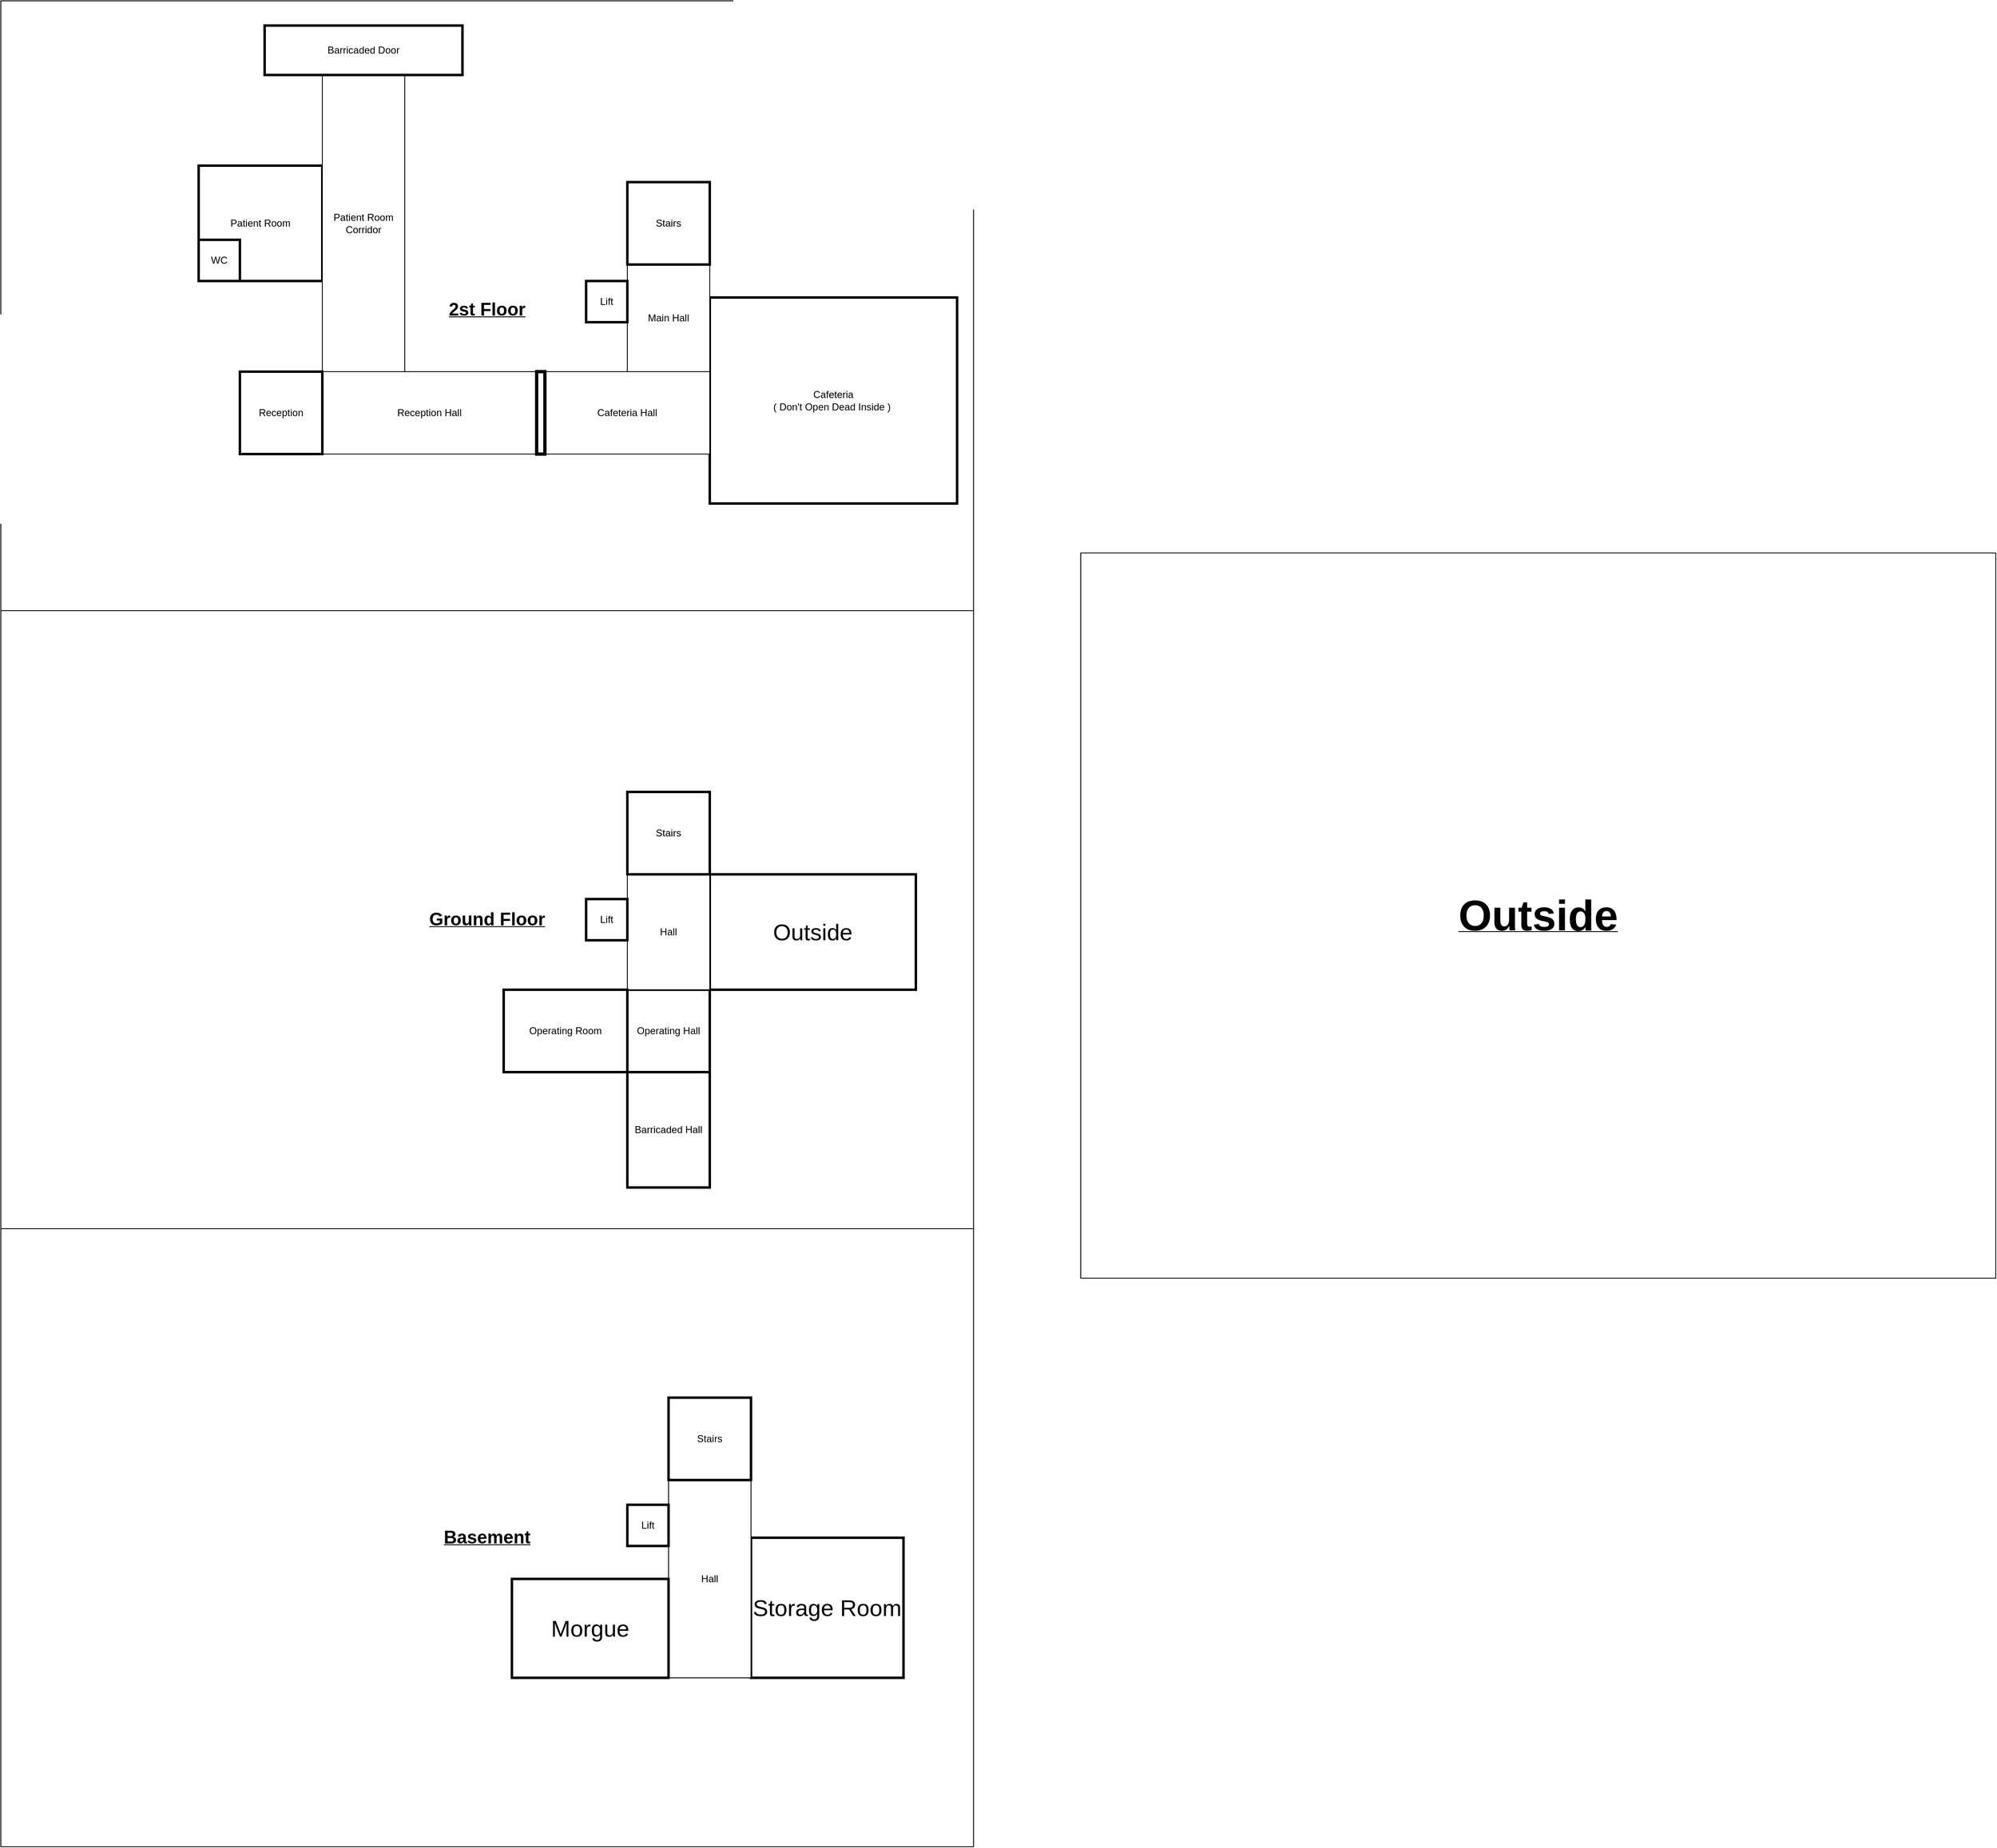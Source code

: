 <mxfile>
    <diagram id="HbglKBi4Yc2wCjJZtuF5" name="Page-1">
        <mxGraphModel dx="2770" dy="2670" grid="1" gridSize="10" guides="1" tooltips="1" connect="1" arrows="1" fold="1" page="1" pageScale="1" pageWidth="850" pageHeight="1100" math="0" shadow="0">
            <root>
                <mxCell id="0"/>
                <mxCell id="1" parent="0"/>
                <mxCell id="2" value="&lt;b&gt;&lt;u&gt;&lt;font style=&quot;font-size: 22px;&quot;&gt;2st Floor&lt;/font&gt;&lt;/u&gt;&lt;/b&gt;" style="rounded=0;whiteSpace=wrap;html=1;" parent="1" vertex="1">
                    <mxGeometry x="-260" y="10" width="1180" height="750" as="geometry"/>
                </mxCell>
                <mxCell id="3" value="&lt;div&gt;Patient Room&lt;/div&gt;" style="rounded=0;whiteSpace=wrap;html=1;strokeWidth=3;glass=0;shadow=0;" parent="1" vertex="1">
                    <mxGeometry x="-20" y="210" width="150" height="140" as="geometry"/>
                </mxCell>
                <mxCell id="4" value="&lt;div&gt;Patient Room&lt;/div&gt;Corridor" style="rounded=0;whiteSpace=wrap;html=1;direction=south;strokeWidth=1;" parent="1" vertex="1">
                    <mxGeometry x="130" y="100" width="100" height="360" as="geometry"/>
                </mxCell>
                <mxCell id="5" value="Reception Hall" style="rounded=0;whiteSpace=wrap;html=1;strokeWidth=1;" parent="1" vertex="1">
                    <mxGeometry x="130" y="460" width="260" height="100" as="geometry"/>
                </mxCell>
                <mxCell id="6" value="Reception" style="rounded=0;whiteSpace=wrap;html=1;strokeWidth=3;" parent="1" vertex="1">
                    <mxGeometry x="30" y="460" width="100" height="100" as="geometry"/>
                </mxCell>
                <mxCell id="7" value="Cafeteria&lt;div&gt;( Don&#39;t Open Dead Inside )&amp;nbsp;&lt;/div&gt;" style="rounded=0;whiteSpace=wrap;html=1;strokeWidth=3;" parent="1" vertex="1">
                    <mxGeometry x="600" y="370" width="300" height="250" as="geometry"/>
                </mxCell>
                <mxCell id="9" value="WC" style="rounded=0;whiteSpace=wrap;html=1;strokeWidth=3;" parent="1" vertex="1">
                    <mxGeometry x="-20" y="300" width="50" height="50" as="geometry"/>
                </mxCell>
                <mxCell id="11" value="Main Hall" style="rounded=0;whiteSpace=wrap;html=1;direction=south;" parent="1" vertex="1">
                    <mxGeometry x="500" y="330" width="100" height="130" as="geometry"/>
                </mxCell>
                <mxCell id="13" value="Lift" style="rounded=0;whiteSpace=wrap;html=1;strokeWidth=3;" parent="1" vertex="1">
                    <mxGeometry x="450" y="350" width="50" height="50" as="geometry"/>
                </mxCell>
                <mxCell id="14" value="Barricaded Door" style="rounded=0;whiteSpace=wrap;html=1;strokeWidth=3;" parent="1" vertex="1">
                    <mxGeometry x="60" y="40" width="240" height="60" as="geometry"/>
                </mxCell>
                <mxCell id="15" value="Stairs" style="rounded=0;whiteSpace=wrap;html=1;strokeWidth=3;" parent="1" vertex="1">
                    <mxGeometry x="500" y="230" width="100" height="100" as="geometry"/>
                </mxCell>
                <mxCell id="17" value="&lt;b&gt;&lt;u&gt;&lt;font style=&quot;font-size: 22px;&quot;&gt;Ground Floor&lt;/font&gt;&lt;/u&gt;&lt;/b&gt;" style="rounded=0;whiteSpace=wrap;html=1;" parent="1" vertex="1">
                    <mxGeometry x="-260" y="750" width="1180" height="750" as="geometry"/>
                </mxCell>
                <mxCell id="20" value="Operating Hall" style="rounded=0;whiteSpace=wrap;html=1;strokeWidth=3;" parent="1" vertex="1">
                    <mxGeometry x="500" y="1210" width="100" height="100" as="geometry"/>
                </mxCell>
                <mxCell id="22" value="&lt;font style=&quot;font-size: 28px;&quot;&gt;Outside&lt;/font&gt;" style="rounded=0;whiteSpace=wrap;html=1;strokeWidth=3;" parent="1" vertex="1">
                    <mxGeometry x="600" y="1070" width="250" height="140" as="geometry"/>
                </mxCell>
                <mxCell id="25" value="Hall" style="rounded=0;whiteSpace=wrap;html=1;direction=south;" parent="1" vertex="1">
                    <mxGeometry x="500" y="1070" width="100" height="140" as="geometry"/>
                </mxCell>
                <mxCell id="26" value="Lift" style="rounded=0;whiteSpace=wrap;html=1;strokeWidth=3;" parent="1" vertex="1">
                    <mxGeometry x="450" y="1100" width="50" height="50" as="geometry"/>
                </mxCell>
                <mxCell id="28" value="Stairs" style="rounded=0;whiteSpace=wrap;html=1;strokeWidth=3;" parent="1" vertex="1">
                    <mxGeometry x="500" y="970" width="100" height="100" as="geometry"/>
                </mxCell>
                <mxCell id="31" value="Cafeteria Hall" style="rounded=0;whiteSpace=wrap;html=1;strokeWidth=1;" parent="1" vertex="1">
                    <mxGeometry x="400" y="460" width="200" height="100" as="geometry"/>
                </mxCell>
                <mxCell id="32" value="" style="rounded=0;whiteSpace=wrap;html=1;direction=south;strokeWidth=4;" parent="1" vertex="1">
                    <mxGeometry x="390" y="460" width="10" height="100" as="geometry"/>
                </mxCell>
                <mxCell id="33" value="&lt;b&gt;&lt;u&gt;&lt;font style=&quot;font-size: 22px;&quot;&gt;Basement&lt;/font&gt;&lt;/u&gt;&lt;/b&gt;" style="rounded=0;whiteSpace=wrap;html=1;" parent="1" vertex="1">
                    <mxGeometry x="-260" y="1500" width="1180" height="750" as="geometry"/>
                </mxCell>
                <mxCell id="35" value="&lt;span style=&quot;font-size: 28px;&quot;&gt;Storage Room&lt;/span&gt;" style="rounded=0;whiteSpace=wrap;html=1;strokeWidth=3;" parent="1" vertex="1">
                    <mxGeometry x="650" y="1875" width="185" height="170" as="geometry"/>
                </mxCell>
                <mxCell id="36" value="Hall" style="rounded=0;whiteSpace=wrap;html=1;direction=south;" parent="1" vertex="1">
                    <mxGeometry x="550" y="1805" width="100" height="240" as="geometry"/>
                </mxCell>
                <mxCell id="37" value="Lift" style="rounded=0;whiteSpace=wrap;html=1;strokeWidth=3;" parent="1" vertex="1">
                    <mxGeometry x="500" y="1835" width="50" height="50" as="geometry"/>
                </mxCell>
                <mxCell id="38" value="Stairs" style="rounded=0;whiteSpace=wrap;html=1;strokeWidth=3;" parent="1" vertex="1">
                    <mxGeometry x="550" y="1705" width="100" height="100" as="geometry"/>
                </mxCell>
                <mxCell id="39" value="&lt;span style=&quot;font-size: 28px;&quot;&gt;Morgue&lt;/span&gt;" style="rounded=0;whiteSpace=wrap;html=1;strokeWidth=3;" parent="1" vertex="1">
                    <mxGeometry x="360" y="1925" width="190" height="120" as="geometry"/>
                </mxCell>
                <mxCell id="40" value="Barricaded Hall" style="rounded=0;whiteSpace=wrap;html=1;strokeWidth=3;" parent="1" vertex="1">
                    <mxGeometry x="500" y="1310" width="100" height="140" as="geometry"/>
                </mxCell>
                <mxCell id="41" value="Operating Room" style="rounded=0;whiteSpace=wrap;html=1;strokeWidth=3;" parent="1" vertex="1">
                    <mxGeometry x="350" y="1210" width="150" height="100" as="geometry"/>
                </mxCell>
                <mxCell id="42" value="&lt;b&gt;&lt;u&gt;&lt;font style=&quot;font-size: 52px;&quot;&gt;Outside&lt;/font&gt;&lt;/u&gt;&lt;/b&gt;" style="rounded=0;whiteSpace=wrap;html=1;align=center;" parent="1" vertex="1">
                    <mxGeometry x="1050" y="680" width="1110" height="880" as="geometry"/>
                </mxCell>
            </root>
        </mxGraphModel>
    </diagram>
</mxfile>
